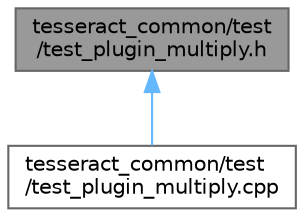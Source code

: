 digraph "tesseract_common/test/test_plugin_multiply.h"
{
 // LATEX_PDF_SIZE
  bgcolor="transparent";
  edge [fontname=Helvetica,fontsize=10,labelfontname=Helvetica,labelfontsize=10];
  node [fontname=Helvetica,fontsize=10,shape=box,height=0.2,width=0.4];
  Node1 [label="tesseract_common/test\l/test_plugin_multiply.h",height=0.2,width=0.4,color="gray40", fillcolor="grey60", style="filled", fontcolor="black",tooltip="Plugin Test plugin class."];
  Node1 -> Node2 [dir="back",color="steelblue1",style="solid"];
  Node2 [label="tesseract_common/test\l/test_plugin_multiply.cpp",height=0.2,width=0.4,color="grey40", fillcolor="white", style="filled",URL="$d6/d3b/test__plugin__multiply_8cpp.html",tooltip="Plugin Test plugin class."];
}
